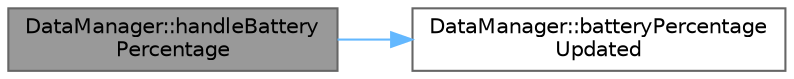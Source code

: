 digraph "DataManager::handleBatteryPercentage"
{
 // LATEX_PDF_SIZE
  bgcolor="transparent";
  edge [fontname=Helvetica,fontsize=10,labelfontname=Helvetica,labelfontsize=10];
  node [fontname=Helvetica,fontsize=10,shape=box,height=0.2,width=0.4];
  rankdir="LR";
  Node1 [id="Node000001",label="DataManager::handleBattery\lPercentage",height=0.2,width=0.4,color="gray40", fillcolor="grey60", style="filled", fontcolor="black",tooltip=" "];
  Node1 -> Node2 [id="edge1_Node000001_Node000002",color="steelblue1",style="solid",tooltip=" "];
  Node2 [id="Node000002",label="DataManager::batteryPercentage\lUpdated",height=0.2,width=0.4,color="grey40", fillcolor="white", style="filled",URL="$classDataManager.html#a03f614a2259b6a7070150d90ecfa987f",tooltip=" "];
}
